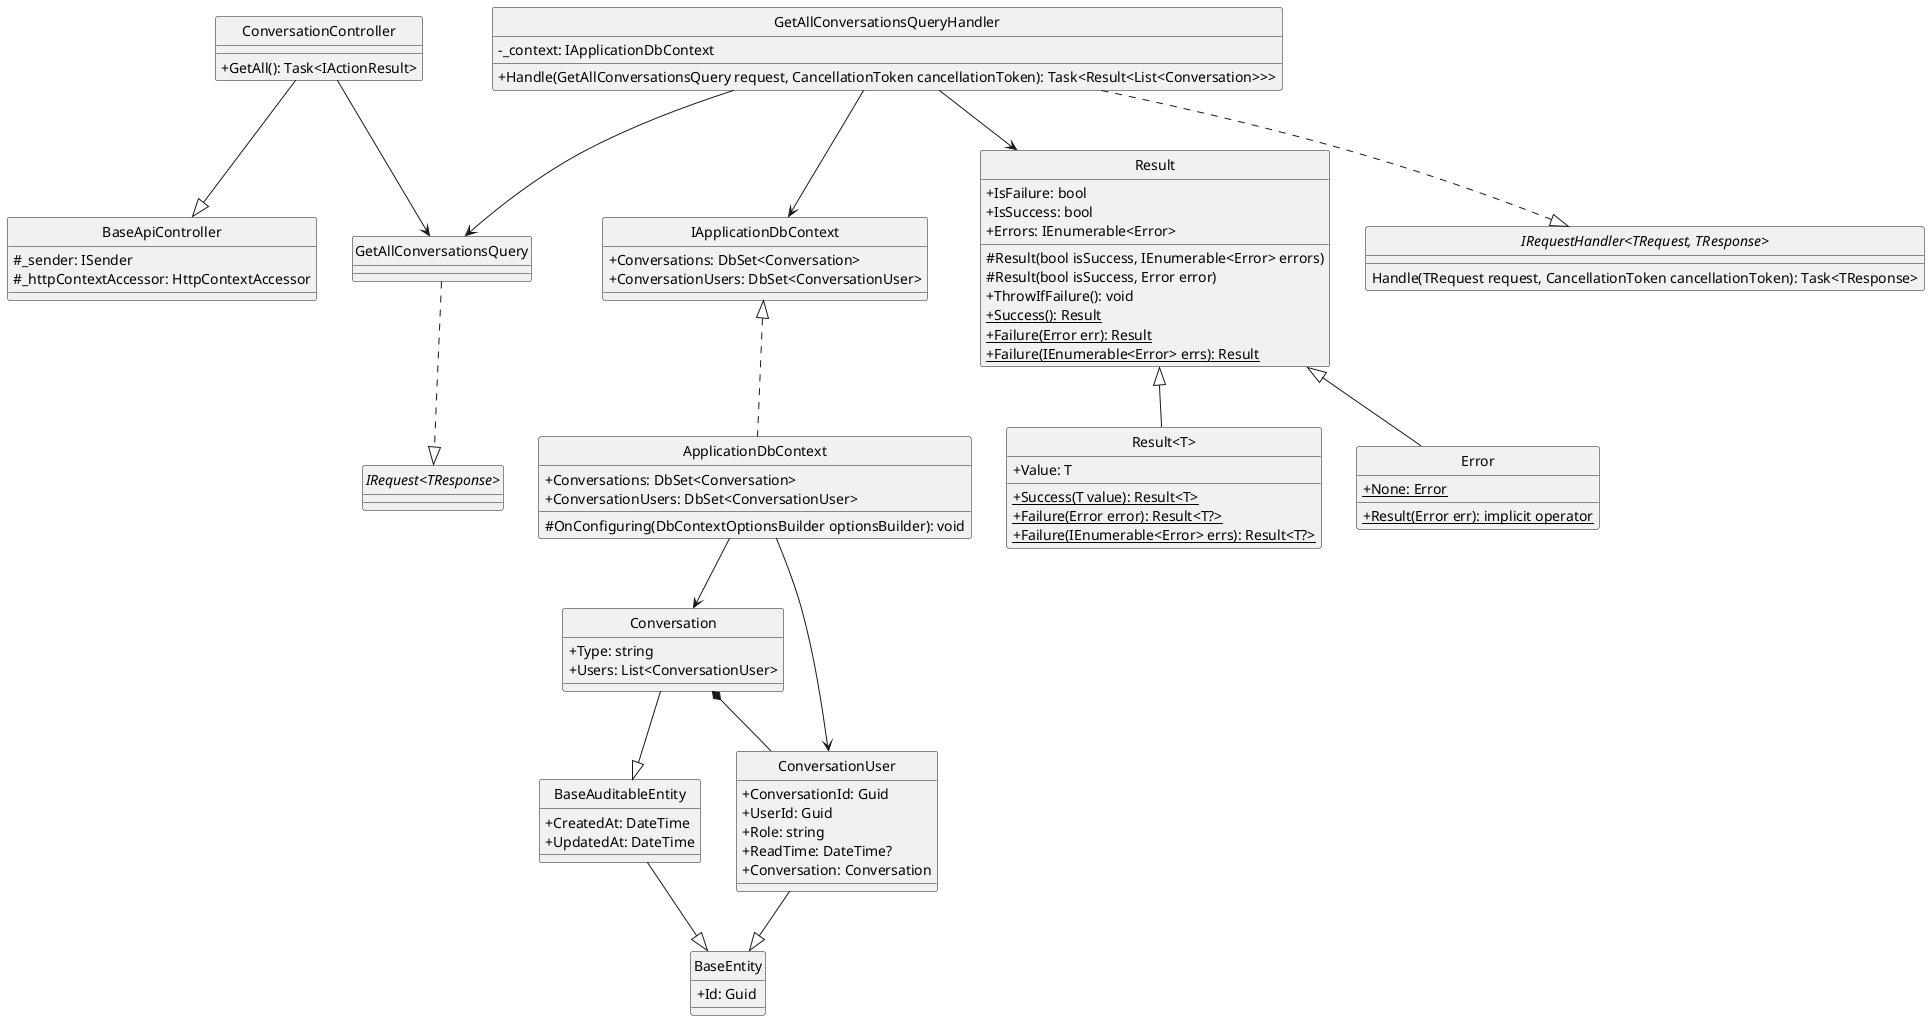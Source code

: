@startuml getAllConversation
hide circle
skinparam classAttributeIconSize 0

class BaseApiController {
    #_sender: ISender
    #_httpContextAccessor: HttpContextAccessor 
}

class ConversationController {
    +GetAll(): Task<IActionResult>
}

class GetAllConversationsQuery {}

class GetAllConversationsQueryHandler {
    -_context: IApplicationDbContext
    +Handle(GetAllConversationsQuery request, CancellationToken cancellationToken): Task<Result<List<Conversation>>>
}

class IApplicationDbContext {
    +Conversations: DbSet<Conversation>
    +ConversationUsers: DbSet<ConversationUser>
}

class ApplicationDbContext {
    +Conversations: DbSet<Conversation>
    +ConversationUsers: DbSet<ConversationUser>
    #OnConfiguring(DbContextOptionsBuilder optionsBuilder): void
}

class Result {
    +IsFailure: bool
    +IsSuccess: bool
    +Errors: IEnumerable<Error>
    #Result(bool isSuccess, IEnumerable<Error> errors)
    #Result(bool isSuccess, Error error)
    +ThrowIfFailure(): void
    +{static} Success(): Result 
    +{static} Failure(Error err): Result
    +{static} Failure(IEnumerable<Error> errs): Result
}

class "Result<T>" {
    +Value: T
    +{static} Success(T value): Result<T>
    +{static} Failure(Error error): Result<T?>
    +{static} Failure(IEnumerable<Error> errs): Result<T?>
}

class Error {
    +{static} None: Error
    +{static} Result(Error err): implicit operator
}

class BaseEntity {
    +Id: Guid
}

class BaseAuditableEntity{
    +CreatedAt: DateTime
    +UpdatedAt: DateTime
}

class Conversation {
    +Type: string
    +Users: List<ConversationUser>
}

class ConversationUser {
    +ConversationId: Guid
    +UserId: Guid
    +Role: string 
    +ReadTime: DateTime?
    +Conversation: Conversation
}

interface "IRequest<TResponse>"
interface "IRequestHandler<TRequest, TResponse>"{
    Handle(TRequest request, CancellationToken cancellationToken): Task<TResponse>
}

'==== Get All Conversation ====
'API Layer
ConversationController --|> BaseApiController
ConversationController --> GetAllConversationsQuery
'Application Layer
GetAllConversationsQuery ..|> "IRequest<TResponse>"
GetAllConversationsQueryHandler ..|> "IRequestHandler<TRequest, TResponse>"
GetAllConversationsQueryHandler --> GetAllConversationsQuery
GetAllConversationsQueryHandler --> Result
GetAllConversationsQueryHandler --> IApplicationDbContext
'Domain Layer
Result <|-- Error
Result <|-- "Result<T>"
ConversationUser --|> BaseEntity
Conversation --|> BaseAuditableEntity
Conversation *-- ConversationUser
BaseAuditableEntity --|>BaseEntity
'Infrastructure Layer
IApplicationDbContext <|.. ApplicationDbContext
ApplicationDbContext --> ConversationUser
ApplicationDbContext --> Conversation
@enduml